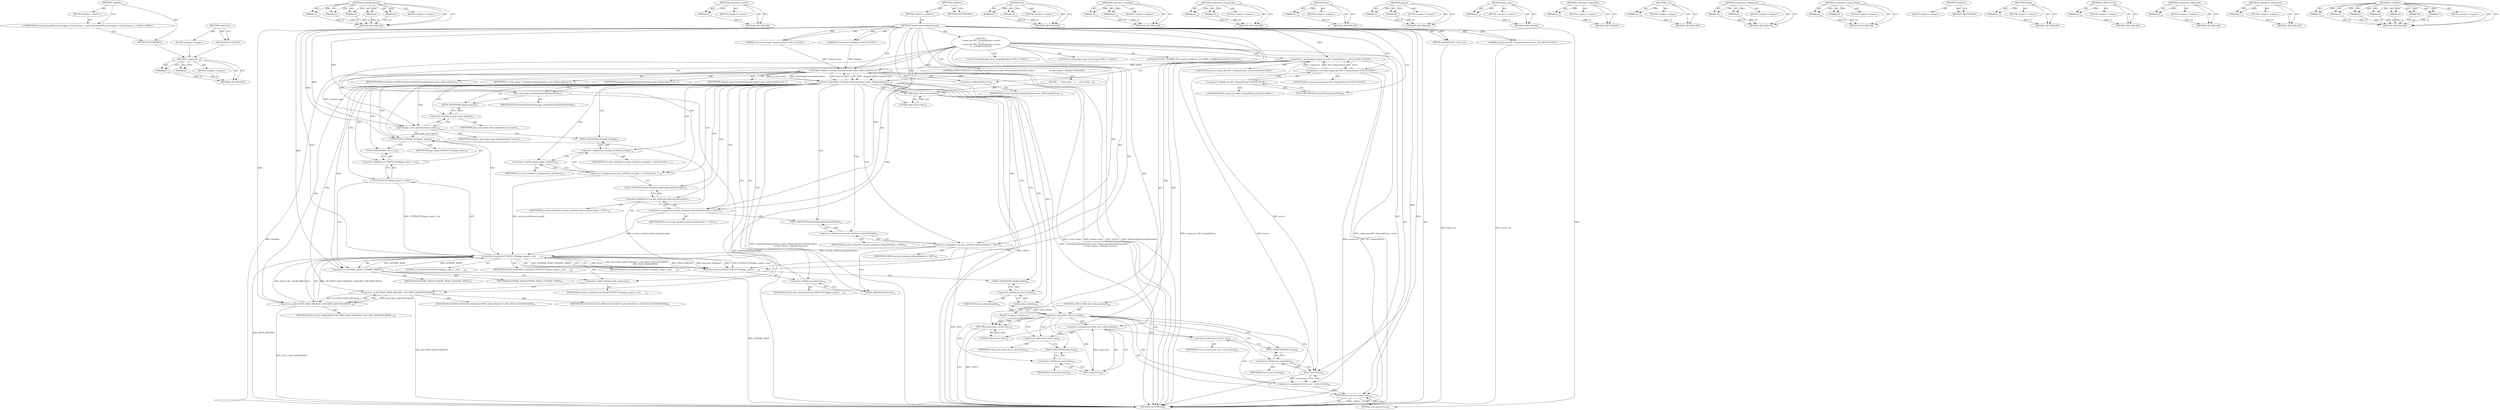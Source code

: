 digraph "&lt;global&gt;" {
vulnerable_210 [label=<(METHOD,&lt;operator&gt;.or)>];
vulnerable_211 [label=<(PARAM,p1)>];
vulnerable_212 [label=<(PARAM,p2)>];
vulnerable_213 [label=<(BLOCK,&lt;empty&gt;,&lt;empty&gt;)>];
vulnerable_214 [label=<(METHOD_RETURN,ANY)>];
vulnerable_157 [label=<(METHOD,CreateIpcChannel)>];
vulnerable_158 [label=<(PARAM,p1)>];
vulnerable_159 [label=<(PARAM,p2)>];
vulnerable_160 [label=<(PARAM,p3)>];
vulnerable_161 [label=<(PARAM,p4)>];
vulnerable_162 [label=<(PARAM,p5)>];
vulnerable_163 [label=<(BLOCK,&lt;empty&gt;,&lt;empty&gt;)>];
vulnerable_164 [label=<(METHOD_RETURN,ANY)>];
vulnerable_183 [label=<(METHOD,&lt;operator&gt;.sizeOf)>];
vulnerable_184 [label=<(PARAM,p1)>];
vulnerable_185 [label=<(BLOCK,&lt;empty&gt;,&lt;empty&gt;)>];
vulnerable_186 [label=<(METHOD_RETURN,ANY)>];
vulnerable_6 [label=<(METHOD,&lt;global&gt;)<SUB>1</SUB>>];
vulnerable_7 [label=<(BLOCK,&lt;empty&gt;,&lt;empty&gt;)<SUB>1</SUB>>];
vulnerable_8 [label=<(METHOD,CreateConnectedIpcChannel)<SUB>1</SUB>>];
vulnerable_9 [label="<(PARAM,const std::string&amp; channel_name)<SUB>2</SUB>>"];
vulnerable_10 [label="<(PARAM,IPC::Listener* delegate)<SUB>3</SUB>>"];
vulnerable_11 [label=<(PARAM,ScopedHandle* client_out)<SUB>4</SUB>>];
vulnerable_12 [label="<(PARAM,scoped_ptr&lt;IPC::ChannelProxy&gt;* server_out)<SUB>5</SUB>>"];
vulnerable_13 [label="<(BLOCK,{
  scoped_ptr&lt;IPC::ChannelProxy&gt; server;
  if ...,{
  scoped_ptr&lt;IPC::ChannelProxy&gt; server;
  if ...)<SUB>5</SUB>>"];
vulnerable_14 [label="<(&lt;operator&gt;.greaterThan,scoped_ptr&lt;IPC::ChannelProxy&gt; server)<SUB>6</SUB>>"];
vulnerable_15 [label="<(&lt;operator&gt;.lessThan,scoped_ptr&lt;IPC::ChannelProxy)<SUB>6</SUB>>"];
vulnerable_16 [label="<(IDENTIFIER,scoped_ptr,scoped_ptr&lt;IPC::ChannelProxy)<SUB>6</SUB>>"];
vulnerable_17 [label="<(&lt;operator&gt;.fieldAccess,IPC::ChannelProxy)<SUB>6</SUB>>"];
vulnerable_18 [label="<(IDENTIFIER,IPC,scoped_ptr&lt;IPC::ChannelProxy)<SUB>6</SUB>>"];
vulnerable_19 [label=<(FIELD_IDENTIFIER,ChannelProxy,ChannelProxy)<SUB>6</SUB>>];
vulnerable_20 [label="<(IDENTIFIER,server,scoped_ptr&lt;IPC::ChannelProxy&gt; server)<SUB>6</SUB>>"];
vulnerable_21 [label=<(CONTROL_STRUCTURE,IF,if (!CreateIpcChannel(channel_name, kDaemonIpcSecurityDescriptor,
                        io_task_runner_, delegate, &amp;server)))<SUB>7</SUB>>];
vulnerable_22 [label=<(&lt;operator&gt;.logicalNot,!CreateIpcChannel(channel_name, kDaemonIpcSecur...)<SUB>7</SUB>>];
vulnerable_23 [label=<(CreateIpcChannel,CreateIpcChannel(channel_name, kDaemonIpcSecuri...)<SUB>7</SUB>>];
vulnerable_24 [label=<(IDENTIFIER,channel_name,CreateIpcChannel(channel_name, kDaemonIpcSecuri...)<SUB>7</SUB>>];
vulnerable_25 [label=<(IDENTIFIER,kDaemonIpcSecurityDescriptor,CreateIpcChannel(channel_name, kDaemonIpcSecuri...)<SUB>7</SUB>>];
vulnerable_26 [label=<(IDENTIFIER,io_task_runner_,CreateIpcChannel(channel_name, kDaemonIpcSecuri...)<SUB>8</SUB>>];
vulnerable_27 [label=<(IDENTIFIER,delegate,CreateIpcChannel(channel_name, kDaemonIpcSecuri...)<SUB>8</SUB>>];
vulnerable_28 [label=<(&lt;operator&gt;.addressOf,&amp;server)<SUB>8</SUB>>];
vulnerable_29 [label=<(IDENTIFIER,server,CreateIpcChannel(channel_name, kDaemonIpcSecuri...)<SUB>8</SUB>>];
vulnerable_30 [label=<(BLOCK,{
    return false;
  },{
    return false;
  })<SUB>8</SUB>>];
vulnerable_31 [label=<(RETURN,return false;,return false;)<SUB>9</SUB>>];
vulnerable_32 [label=<(LITERAL,false,return false;)<SUB>9</SUB>>];
vulnerable_33 [label="<(LOCAL,std.string pipe_name: std.string)<SUB>11</SUB>>"];
vulnerable_34 [label=<(pipe_name,pipe_name(kChromePipeNamePrefix))<SUB>11</SUB>>];
vulnerable_35 [label=<(IDENTIFIER,kChromePipeNamePrefix,pipe_name(kChromePipeNamePrefix))<SUB>11</SUB>>];
vulnerable_36 [label=<(append,pipe_name.append(channel_name))<SUB>12</SUB>>];
vulnerable_37 [label=<(&lt;operator&gt;.fieldAccess,pipe_name.append)<SUB>12</SUB>>];
vulnerable_38 [label=<(IDENTIFIER,pipe_name,pipe_name.append(channel_name))<SUB>12</SUB>>];
vulnerable_39 [label=<(FIELD_IDENTIFIER,append,append)<SUB>12</SUB>>];
vulnerable_40 [label=<(IDENTIFIER,channel_name,pipe_name.append(channel_name))<SUB>12</SUB>>];
vulnerable_41 [label="<(LOCAL,SECURITY_ATTRIBUTES security_attributes: SECURITY_ATTRIBUTES)<SUB>13</SUB>>"];
vulnerable_42 [label=<(&lt;operator&gt;.assignment,security_attributes.nLength = sizeof(security_a...)<SUB>14</SUB>>];
vulnerable_43 [label=<(&lt;operator&gt;.fieldAccess,security_attributes.nLength)<SUB>14</SUB>>];
vulnerable_44 [label=<(IDENTIFIER,security_attributes,security_attributes.nLength = sizeof(security_a...)<SUB>14</SUB>>];
vulnerable_45 [label=<(FIELD_IDENTIFIER,nLength,nLength)<SUB>14</SUB>>];
vulnerable_46 [label=<(&lt;operator&gt;.sizeOf,sizeof(security_attributes))<SUB>14</SUB>>];
vulnerable_47 [label=<(IDENTIFIER,security_attributes,sizeof(security_attributes))<SUB>14</SUB>>];
vulnerable_48 [label=<(&lt;operator&gt;.assignment,security_attributes.lpSecurityDescriptor = NULL)<SUB>15</SUB>>];
vulnerable_49 [label=<(&lt;operator&gt;.fieldAccess,security_attributes.lpSecurityDescriptor)<SUB>15</SUB>>];
vulnerable_50 [label=<(IDENTIFIER,security_attributes,security_attributes.lpSecurityDescriptor = NULL)<SUB>15</SUB>>];
vulnerable_51 [label=<(FIELD_IDENTIFIER,lpSecurityDescriptor,lpSecurityDescriptor)<SUB>15</SUB>>];
vulnerable_52 [label=<(IDENTIFIER,NULL,security_attributes.lpSecurityDescriptor = NULL)<SUB>15</SUB>>];
vulnerable_53 [label=<(&lt;operator&gt;.assignment,security_attributes.bInheritHandle = TRUE)<SUB>16</SUB>>];
vulnerable_54 [label=<(&lt;operator&gt;.fieldAccess,security_attributes.bInheritHandle)<SUB>16</SUB>>];
vulnerable_55 [label=<(IDENTIFIER,security_attributes,security_attributes.bInheritHandle = TRUE)<SUB>16</SUB>>];
vulnerable_56 [label=<(FIELD_IDENTIFIER,bInheritHandle,bInheritHandle)<SUB>16</SUB>>];
vulnerable_57 [label=<(IDENTIFIER,TRUE,security_attributes.bInheritHandle = TRUE)<SUB>16</SUB>>];
vulnerable_58 [label="<(LOCAL,ScopedHandle client: ScopedHandle)<SUB>17</SUB>>"];
vulnerable_59 [label=<(Set,client.Set(CreateFile(UTF8ToUTF16(pipe_name).c_...)<SUB>18</SUB>>];
vulnerable_60 [label=<(&lt;operator&gt;.fieldAccess,client.Set)<SUB>18</SUB>>];
vulnerable_61 [label=<(IDENTIFIER,client,client.Set(CreateFile(UTF8ToUTF16(pipe_name).c_...)<SUB>18</SUB>>];
vulnerable_62 [label=<(FIELD_IDENTIFIER,Set,Set)<SUB>18</SUB>>];
vulnerable_63 [label=<(CreateFile,CreateFile(UTF8ToUTF16(pipe_name).c_str(),
    ...)<SUB>18</SUB>>];
vulnerable_64 [label=<(c_str,UTF8ToUTF16(pipe_name).c_str())<SUB>18</SUB>>];
vulnerable_65 [label=<(&lt;operator&gt;.fieldAccess,UTF8ToUTF16(pipe_name).c_str)<SUB>18</SUB>>];
vulnerable_66 [label=<(UTF8ToUTF16,UTF8ToUTF16(pipe_name))<SUB>18</SUB>>];
vulnerable_67 [label=<(IDENTIFIER,pipe_name,UTF8ToUTF16(pipe_name))<SUB>18</SUB>>];
vulnerable_68 [label=<(FIELD_IDENTIFIER,c_str,c_str)<SUB>18</SUB>>];
vulnerable_69 [label=<(&lt;operator&gt;.or,GENERIC_READ | GENERIC_WRITE)<SUB>19</SUB>>];
vulnerable_70 [label=<(IDENTIFIER,GENERIC_READ,GENERIC_READ | GENERIC_WRITE)<SUB>19</SUB>>];
vulnerable_71 [label=<(IDENTIFIER,GENERIC_WRITE,GENERIC_READ | GENERIC_WRITE)<SUB>19</SUB>>];
vulnerable_72 [label=<(LITERAL,0,CreateFile(UTF8ToUTF16(pipe_name).c_str(),
    ...)<SUB>20</SUB>>];
vulnerable_73 [label=<(&lt;operator&gt;.addressOf,&amp;security_attributes)<SUB>21</SUB>>];
vulnerable_74 [label=<(IDENTIFIER,security_attributes,CreateFile(UTF8ToUTF16(pipe_name).c_str(),
    ...)<SUB>21</SUB>>];
vulnerable_75 [label=<(IDENTIFIER,OPEN_EXISTING,CreateFile(UTF8ToUTF16(pipe_name).c_str(),
    ...)<SUB>22</SUB>>];
vulnerable_76 [label=<(&lt;operator&gt;.or,SECURITY_SQOS_PRESENT | SECURITY_IDENTIFICATION...)<SUB>23</SUB>>];
vulnerable_77 [label=<(&lt;operator&gt;.or,SECURITY_SQOS_PRESENT | SECURITY_IDENTIFICATION)<SUB>23</SUB>>];
vulnerable_78 [label=<(IDENTIFIER,SECURITY_SQOS_PRESENT,SECURITY_SQOS_PRESENT | SECURITY_IDENTIFICATION)<SUB>23</SUB>>];
vulnerable_79 [label=<(IDENTIFIER,SECURITY_IDENTIFICATION,SECURITY_SQOS_PRESENT | SECURITY_IDENTIFICATION)<SUB>23</SUB>>];
vulnerable_80 [label=<(IDENTIFIER,FILE_FLAG_OVERLAPPED,SECURITY_SQOS_PRESENT | SECURITY_IDENTIFICATION...)<SUB>24</SUB>>];
vulnerable_81 [label=<(IDENTIFIER,NULL,CreateFile(UTF8ToUTF16(pipe_name).c_str(),
    ...)<SUB>25</SUB>>];
vulnerable_82 [label=<(CONTROL_STRUCTURE,IF,if (!client.IsValid()))<SUB>26</SUB>>];
vulnerable_83 [label=<(&lt;operator&gt;.logicalNot,!client.IsValid())<SUB>26</SUB>>];
vulnerable_84 [label=<(IsValid,client.IsValid())<SUB>26</SUB>>];
vulnerable_85 [label=<(&lt;operator&gt;.fieldAccess,client.IsValid)<SUB>26</SUB>>];
vulnerable_86 [label=<(IDENTIFIER,client,client.IsValid())<SUB>26</SUB>>];
vulnerable_87 [label=<(FIELD_IDENTIFIER,IsValid,IsValid)<SUB>26</SUB>>];
vulnerable_88 [label=<(BLOCK,&lt;empty&gt;,&lt;empty&gt;)<SUB>27</SUB>>];
vulnerable_89 [label=<(RETURN,return false;,return false;)<SUB>27</SUB>>];
vulnerable_90 [label=<(LITERAL,false,return false;)<SUB>27</SUB>>];
vulnerable_91 [label=<(&lt;operator&gt;.assignment,*client_out = client.Pass())<SUB>28</SUB>>];
vulnerable_92 [label=<(&lt;operator&gt;.indirection,*client_out)<SUB>28</SUB>>];
vulnerable_93 [label=<(IDENTIFIER,client_out,*client_out = client.Pass())<SUB>28</SUB>>];
vulnerable_94 [label=<(Pass,client.Pass())<SUB>28</SUB>>];
vulnerable_95 [label=<(&lt;operator&gt;.fieldAccess,client.Pass)<SUB>28</SUB>>];
vulnerable_96 [label=<(IDENTIFIER,client,client.Pass())<SUB>28</SUB>>];
vulnerable_97 [label=<(FIELD_IDENTIFIER,Pass,Pass)<SUB>28</SUB>>];
vulnerable_98 [label=<(&lt;operator&gt;.assignment,*server_out = server.Pass())<SUB>29</SUB>>];
vulnerable_99 [label=<(&lt;operator&gt;.indirection,*server_out)<SUB>29</SUB>>];
vulnerable_100 [label=<(IDENTIFIER,server_out,*server_out = server.Pass())<SUB>29</SUB>>];
vulnerable_101 [label=<(Pass,server.Pass())<SUB>29</SUB>>];
vulnerable_102 [label=<(&lt;operator&gt;.fieldAccess,server.Pass)<SUB>29</SUB>>];
vulnerable_103 [label=<(IDENTIFIER,server,server.Pass())<SUB>29</SUB>>];
vulnerable_104 [label=<(FIELD_IDENTIFIER,Pass,Pass)<SUB>29</SUB>>];
vulnerable_105 [label=<(RETURN,return true;,return true;)<SUB>30</SUB>>];
vulnerable_106 [label=<(LITERAL,true,return true;)<SUB>30</SUB>>];
vulnerable_107 [label=<(METHOD_RETURN,bool)<SUB>1</SUB>>];
vulnerable_109 [label=<(METHOD_RETURN,ANY)<SUB>1</SUB>>];
vulnerable_187 [label=<(METHOD,Set)>];
vulnerable_188 [label=<(PARAM,p1)>];
vulnerable_189 [label=<(PARAM,p2)>];
vulnerable_190 [label=<(BLOCK,&lt;empty&gt;,&lt;empty&gt;)>];
vulnerable_191 [label=<(METHOD_RETURN,ANY)>];
vulnerable_143 [label=<(METHOD,&lt;operator&gt;.lessThan)>];
vulnerable_144 [label=<(PARAM,p1)>];
vulnerable_145 [label=<(PARAM,p2)>];
vulnerable_146 [label=<(BLOCK,&lt;empty&gt;,&lt;empty&gt;)>];
vulnerable_147 [label=<(METHOD_RETURN,ANY)>];
vulnerable_178 [label=<(METHOD,&lt;operator&gt;.assignment)>];
vulnerable_179 [label=<(PARAM,p1)>];
vulnerable_180 [label=<(PARAM,p2)>];
vulnerable_181 [label=<(BLOCK,&lt;empty&gt;,&lt;empty&gt;)>];
vulnerable_182 [label=<(METHOD_RETURN,ANY)>];
vulnerable_223 [label=<(METHOD,Pass)>];
vulnerable_224 [label=<(PARAM,p1)>];
vulnerable_225 [label=<(BLOCK,&lt;empty&gt;,&lt;empty&gt;)>];
vulnerable_226 [label=<(METHOD_RETURN,ANY)>];
vulnerable_173 [label=<(METHOD,append)>];
vulnerable_174 [label=<(PARAM,p1)>];
vulnerable_175 [label=<(PARAM,p2)>];
vulnerable_176 [label=<(BLOCK,&lt;empty&gt;,&lt;empty&gt;)>];
vulnerable_177 [label=<(METHOD_RETURN,ANY)>];
vulnerable_169 [label=<(METHOD,pipe_name)>];
vulnerable_170 [label=<(PARAM,p1)>];
vulnerable_171 [label=<(BLOCK,&lt;empty&gt;,&lt;empty&gt;)>];
vulnerable_172 [label=<(METHOD_RETURN,ANY)>];
vulnerable_153 [label=<(METHOD,&lt;operator&gt;.logicalNot)>];
vulnerable_154 [label=<(PARAM,p1)>];
vulnerable_155 [label=<(BLOCK,&lt;empty&gt;,&lt;empty&gt;)>];
vulnerable_156 [label=<(METHOD_RETURN,ANY)>];
vulnerable_202 [label=<(METHOD,c_str)>];
vulnerable_203 [label=<(PARAM,p1)>];
vulnerable_204 [label=<(BLOCK,&lt;empty&gt;,&lt;empty&gt;)>];
vulnerable_205 [label=<(METHOD_RETURN,ANY)>];
vulnerable_148 [label=<(METHOD,&lt;operator&gt;.fieldAccess)>];
vulnerable_149 [label=<(PARAM,p1)>];
vulnerable_150 [label=<(PARAM,p2)>];
vulnerable_151 [label=<(BLOCK,&lt;empty&gt;,&lt;empty&gt;)>];
vulnerable_152 [label=<(METHOD_RETURN,ANY)>];
vulnerable_138 [label=<(METHOD,&lt;operator&gt;.greaterThan)>];
vulnerable_139 [label=<(PARAM,p1)>];
vulnerable_140 [label=<(PARAM,p2)>];
vulnerable_141 [label=<(BLOCK,&lt;empty&gt;,&lt;empty&gt;)>];
vulnerable_142 [label=<(METHOD_RETURN,ANY)>];
vulnerable_132 [label=<(METHOD,&lt;global&gt;)<SUB>1</SUB>>];
vulnerable_133 [label=<(BLOCK,&lt;empty&gt;,&lt;empty&gt;)>];
vulnerable_134 [label=<(METHOD_RETURN,ANY)>];
vulnerable_215 [label=<(METHOD,IsValid)>];
vulnerable_216 [label=<(PARAM,p1)>];
vulnerable_217 [label=<(BLOCK,&lt;empty&gt;,&lt;empty&gt;)>];
vulnerable_218 [label=<(METHOD_RETURN,ANY)>];
vulnerable_206 [label=<(METHOD,UTF8ToUTF16)>];
vulnerable_207 [label=<(PARAM,p1)>];
vulnerable_208 [label=<(BLOCK,&lt;empty&gt;,&lt;empty&gt;)>];
vulnerable_209 [label=<(METHOD_RETURN,ANY)>];
vulnerable_165 [label=<(METHOD,&lt;operator&gt;.addressOf)>];
vulnerable_166 [label=<(PARAM,p1)>];
vulnerable_167 [label=<(BLOCK,&lt;empty&gt;,&lt;empty&gt;)>];
vulnerable_168 [label=<(METHOD_RETURN,ANY)>];
vulnerable_219 [label=<(METHOD,&lt;operator&gt;.indirection)>];
vulnerable_220 [label=<(PARAM,p1)>];
vulnerable_221 [label=<(BLOCK,&lt;empty&gt;,&lt;empty&gt;)>];
vulnerable_222 [label=<(METHOD_RETURN,ANY)>];
vulnerable_192 [label=<(METHOD,CreateFile)>];
vulnerable_193 [label=<(PARAM,p1)>];
vulnerable_194 [label=<(PARAM,p2)>];
vulnerable_195 [label=<(PARAM,p3)>];
vulnerable_196 [label=<(PARAM,p4)>];
vulnerable_197 [label=<(PARAM,p5)>];
vulnerable_198 [label=<(PARAM,p6)>];
vulnerable_199 [label=<(PARAM,p7)>];
vulnerable_200 [label=<(BLOCK,&lt;empty&gt;,&lt;empty&gt;)>];
vulnerable_201 [label=<(METHOD_RETURN,ANY)>];
fixed_6 [label=<(METHOD,&lt;global&gt;)<SUB>1</SUB>>];
fixed_7 [label=<(BLOCK,&lt;empty&gt;,&lt;empty&gt;)<SUB>1</SUB>>];
fixed_8 [label="<(UNKNOWN,bool UnprivilegedProcessDelegate::CreateConnect...,bool UnprivilegedProcessDelegate::CreateConnect...)<SUB>1</SUB>>"];
fixed_9 [label=<(METHOD_RETURN,ANY)<SUB>1</SUB>>];
fixed_14 [label=<(METHOD,&lt;global&gt;)<SUB>1</SUB>>];
fixed_15 [label=<(BLOCK,&lt;empty&gt;,&lt;empty&gt;)>];
fixed_16 [label=<(METHOD_RETURN,ANY)>];
vulnerable_210 -> vulnerable_211  [key=0, label="AST: "];
vulnerable_210 -> vulnerable_211  [key=1, label="DDG: "];
vulnerable_210 -> vulnerable_213  [key=0, label="AST: "];
vulnerable_210 -> vulnerable_212  [key=0, label="AST: "];
vulnerable_210 -> vulnerable_212  [key=1, label="DDG: "];
vulnerable_210 -> vulnerable_214  [key=0, label="AST: "];
vulnerable_210 -> vulnerable_214  [key=1, label="CFG: "];
vulnerable_211 -> vulnerable_214  [key=0, label="DDG: p1"];
vulnerable_212 -> vulnerable_214  [key=0, label="DDG: p2"];
vulnerable_157 -> vulnerable_158  [key=0, label="AST: "];
vulnerable_157 -> vulnerable_158  [key=1, label="DDG: "];
vulnerable_157 -> vulnerable_163  [key=0, label="AST: "];
vulnerable_157 -> vulnerable_159  [key=0, label="AST: "];
vulnerable_157 -> vulnerable_159  [key=1, label="DDG: "];
vulnerable_157 -> vulnerable_164  [key=0, label="AST: "];
vulnerable_157 -> vulnerable_164  [key=1, label="CFG: "];
vulnerable_157 -> vulnerable_160  [key=0, label="AST: "];
vulnerable_157 -> vulnerable_160  [key=1, label="DDG: "];
vulnerable_157 -> vulnerable_161  [key=0, label="AST: "];
vulnerable_157 -> vulnerable_161  [key=1, label="DDG: "];
vulnerable_157 -> vulnerable_162  [key=0, label="AST: "];
vulnerable_157 -> vulnerable_162  [key=1, label="DDG: "];
vulnerable_158 -> vulnerable_164  [key=0, label="DDG: p1"];
vulnerable_159 -> vulnerable_164  [key=0, label="DDG: p2"];
vulnerable_160 -> vulnerable_164  [key=0, label="DDG: p3"];
vulnerable_161 -> vulnerable_164  [key=0, label="DDG: p4"];
vulnerable_162 -> vulnerable_164  [key=0, label="DDG: p5"];
vulnerable_183 -> vulnerable_184  [key=0, label="AST: "];
vulnerable_183 -> vulnerable_184  [key=1, label="DDG: "];
vulnerable_183 -> vulnerable_185  [key=0, label="AST: "];
vulnerable_183 -> vulnerable_186  [key=0, label="AST: "];
vulnerable_183 -> vulnerable_186  [key=1, label="CFG: "];
vulnerable_184 -> vulnerable_186  [key=0, label="DDG: p1"];
vulnerable_6 -> vulnerable_7  [key=0, label="AST: "];
vulnerable_6 -> vulnerable_109  [key=0, label="AST: "];
vulnerable_6 -> vulnerable_109  [key=1, label="CFG: "];
vulnerable_7 -> vulnerable_8  [key=0, label="AST: "];
vulnerable_8 -> vulnerable_9  [key=0, label="AST: "];
vulnerable_8 -> vulnerable_9  [key=1, label="DDG: "];
vulnerable_8 -> vulnerable_10  [key=0, label="AST: "];
vulnerable_8 -> vulnerable_10  [key=1, label="DDG: "];
vulnerable_8 -> vulnerable_11  [key=0, label="AST: "];
vulnerable_8 -> vulnerable_11  [key=1, label="DDG: "];
vulnerable_8 -> vulnerable_12  [key=0, label="AST: "];
vulnerable_8 -> vulnerable_12  [key=1, label="DDG: "];
vulnerable_8 -> vulnerable_13  [key=0, label="AST: "];
vulnerable_8 -> vulnerable_107  [key=0, label="AST: "];
vulnerable_8 -> vulnerable_19  [key=0, label="CFG: "];
vulnerable_8 -> vulnerable_48  [key=0, label="DDG: "];
vulnerable_8 -> vulnerable_53  [key=0, label="DDG: "];
vulnerable_8 -> vulnerable_105  [key=0, label="DDG: "];
vulnerable_8 -> vulnerable_14  [key=0, label="DDG: "];
vulnerable_8 -> vulnerable_34  [key=0, label="DDG: "];
vulnerable_8 -> vulnerable_36  [key=0, label="DDG: "];
vulnerable_8 -> vulnerable_106  [key=0, label="DDG: "];
vulnerable_8 -> vulnerable_15  [key=0, label="DDG: "];
vulnerable_8 -> vulnerable_31  [key=0, label="DDG: "];
vulnerable_8 -> vulnerable_63  [key=0, label="DDG: "];
vulnerable_8 -> vulnerable_89  [key=0, label="DDG: "];
vulnerable_8 -> vulnerable_101  [key=0, label="DDG: "];
vulnerable_8 -> vulnerable_23  [key=0, label="DDG: "];
vulnerable_8 -> vulnerable_32  [key=0, label="DDG: "];
vulnerable_8 -> vulnerable_69  [key=0, label="DDG: "];
vulnerable_8 -> vulnerable_76  [key=0, label="DDG: "];
vulnerable_8 -> vulnerable_90  [key=0, label="DDG: "];
vulnerable_8 -> vulnerable_77  [key=0, label="DDG: "];
vulnerable_8 -> vulnerable_66  [key=0, label="DDG: "];
vulnerable_9 -> vulnerable_23  [key=0, label="DDG: channel_name"];
vulnerable_10 -> vulnerable_23  [key=0, label="DDG: delegate"];
vulnerable_11 -> vulnerable_107  [key=0, label="DDG: client_out"];
vulnerable_12 -> vulnerable_107  [key=0, label="DDG: server_out"];
vulnerable_13 -> vulnerable_14  [key=0, label="AST: "];
vulnerable_13 -> vulnerable_21  [key=0, label="AST: "];
vulnerable_13 -> vulnerable_33  [key=0, label="AST: "];
vulnerable_13 -> vulnerable_34  [key=0, label="AST: "];
vulnerable_13 -> vulnerable_36  [key=0, label="AST: "];
vulnerable_13 -> vulnerable_41  [key=0, label="AST: "];
vulnerable_13 -> vulnerable_42  [key=0, label="AST: "];
vulnerable_13 -> vulnerable_48  [key=0, label="AST: "];
vulnerable_13 -> vulnerable_53  [key=0, label="AST: "];
vulnerable_13 -> vulnerable_58  [key=0, label="AST: "];
vulnerable_13 -> vulnerable_59  [key=0, label="AST: "];
vulnerable_13 -> vulnerable_82  [key=0, label="AST: "];
vulnerable_13 -> vulnerable_91  [key=0, label="AST: "];
vulnerable_13 -> vulnerable_98  [key=0, label="AST: "];
vulnerable_13 -> vulnerable_105  [key=0, label="AST: "];
vulnerable_14 -> vulnerable_15  [key=0, label="AST: "];
vulnerable_14 -> vulnerable_20  [key=0, label="AST: "];
vulnerable_14 -> vulnerable_28  [key=0, label="CFG: "];
vulnerable_14 -> vulnerable_107  [key=0, label="DDG: scoped_ptr&lt;IPC::ChannelProxy"];
vulnerable_14 -> vulnerable_107  [key=1, label="DDG: server"];
vulnerable_14 -> vulnerable_107  [key=2, label="DDG: scoped_ptr&lt;IPC::ChannelProxy&gt; server"];
vulnerable_14 -> vulnerable_101  [key=0, label="DDG: server"];
vulnerable_14 -> vulnerable_23  [key=0, label="DDG: server"];
vulnerable_15 -> vulnerable_16  [key=0, label="AST: "];
vulnerable_15 -> vulnerable_17  [key=0, label="AST: "];
vulnerable_15 -> vulnerable_14  [key=0, label="CFG: "];
vulnerable_15 -> vulnerable_14  [key=1, label="DDG: scoped_ptr"];
vulnerable_15 -> vulnerable_14  [key=2, label="DDG: IPC::ChannelProxy"];
vulnerable_15 -> vulnerable_107  [key=0, label="DDG: IPC::ChannelProxy"];
vulnerable_15 -> vulnerable_107  [key=1, label="DDG: scoped_ptr"];
vulnerable_17 -> vulnerable_18  [key=0, label="AST: "];
vulnerable_17 -> vulnerable_19  [key=0, label="AST: "];
vulnerable_17 -> vulnerable_15  [key=0, label="CFG: "];
vulnerable_19 -> vulnerable_17  [key=0, label="CFG: "];
vulnerable_21 -> vulnerable_22  [key=0, label="AST: "];
vulnerable_21 -> vulnerable_30  [key=0, label="AST: "];
vulnerable_22 -> vulnerable_23  [key=0, label="AST: "];
vulnerable_22 -> vulnerable_31  [key=0, label="CFG: "];
vulnerable_22 -> vulnerable_31  [key=1, label="CDG: "];
vulnerable_22 -> vulnerable_34  [key=0, label="CFG: "];
vulnerable_22 -> vulnerable_34  [key=1, label="CDG: "];
vulnerable_22 -> vulnerable_107  [key=0, label="DDG: CreateIpcChannel(channel_name, kDaemonIpcSecurityDescriptor,
                        io_task_runner_, delegate, &amp;server)"];
vulnerable_22 -> vulnerable_107  [key=1, label="DDG: !CreateIpcChannel(channel_name, kDaemonIpcSecurityDescriptor,
                        io_task_runner_, delegate, &amp;server)"];
vulnerable_22 -> vulnerable_48  [key=0, label="CDG: "];
vulnerable_22 -> vulnerable_68  [key=0, label="CDG: "];
vulnerable_22 -> vulnerable_49  [key=0, label="CDG: "];
vulnerable_22 -> vulnerable_60  [key=0, label="CDG: "];
vulnerable_22 -> vulnerable_73  [key=0, label="CDG: "];
vulnerable_22 -> vulnerable_77  [key=0, label="CDG: "];
vulnerable_22 -> vulnerable_64  [key=0, label="CDG: "];
vulnerable_22 -> vulnerable_42  [key=0, label="CDG: "];
vulnerable_22 -> vulnerable_51  [key=0, label="CDG: "];
vulnerable_22 -> vulnerable_66  [key=0, label="CDG: "];
vulnerable_22 -> vulnerable_37  [key=0, label="CDG: "];
vulnerable_22 -> vulnerable_46  [key=0, label="CDG: "];
vulnerable_22 -> vulnerable_84  [key=0, label="CDG: "];
vulnerable_22 -> vulnerable_85  [key=0, label="CDG: "];
vulnerable_22 -> vulnerable_56  [key=0, label="CDG: "];
vulnerable_22 -> vulnerable_69  [key=0, label="CDG: "];
vulnerable_22 -> vulnerable_45  [key=0, label="CDG: "];
vulnerable_22 -> vulnerable_76  [key=0, label="CDG: "];
vulnerable_22 -> vulnerable_65  [key=0, label="CDG: "];
vulnerable_22 -> vulnerable_59  [key=0, label="CDG: "];
vulnerable_22 -> vulnerable_87  [key=0, label="CDG: "];
vulnerable_22 -> vulnerable_54  [key=0, label="CDG: "];
vulnerable_22 -> vulnerable_43  [key=0, label="CDG: "];
vulnerable_22 -> vulnerable_83  [key=0, label="CDG: "];
vulnerable_22 -> vulnerable_36  [key=0, label="CDG: "];
vulnerable_22 -> vulnerable_53  [key=0, label="CDG: "];
vulnerable_22 -> vulnerable_63  [key=0, label="CDG: "];
vulnerable_22 -> vulnerable_62  [key=0, label="CDG: "];
vulnerable_22 -> vulnerable_39  [key=0, label="CDG: "];
vulnerable_23 -> vulnerable_24  [key=0, label="AST: "];
vulnerable_23 -> vulnerable_25  [key=0, label="AST: "];
vulnerable_23 -> vulnerable_26  [key=0, label="AST: "];
vulnerable_23 -> vulnerable_27  [key=0, label="AST: "];
vulnerable_23 -> vulnerable_28  [key=0, label="AST: "];
vulnerable_23 -> vulnerable_22  [key=0, label="CFG: "];
vulnerable_23 -> vulnerable_22  [key=1, label="DDG: delegate"];
vulnerable_23 -> vulnerable_22  [key=2, label="DDG: channel_name"];
vulnerable_23 -> vulnerable_22  [key=3, label="DDG: io_task_runner_"];
vulnerable_23 -> vulnerable_22  [key=4, label="DDG: kDaemonIpcSecurityDescriptor"];
vulnerable_23 -> vulnerable_22  [key=5, label="DDG: &amp;server"];
vulnerable_23 -> vulnerable_107  [key=0, label="DDG: channel_name"];
vulnerable_23 -> vulnerable_107  [key=1, label="DDG: kDaemonIpcSecurityDescriptor"];
vulnerable_23 -> vulnerable_107  [key=2, label="DDG: delegate"];
vulnerable_23 -> vulnerable_107  [key=3, label="DDG: &amp;server"];
vulnerable_23 -> vulnerable_107  [key=4, label="DDG: io_task_runner_"];
vulnerable_23 -> vulnerable_36  [key=0, label="DDG: channel_name"];
vulnerable_28 -> vulnerable_29  [key=0, label="AST: "];
vulnerable_28 -> vulnerable_23  [key=0, label="CFG: "];
vulnerable_30 -> vulnerable_31  [key=0, label="AST: "];
vulnerable_31 -> vulnerable_32  [key=0, label="AST: "];
vulnerable_31 -> vulnerable_107  [key=0, label="CFG: "];
vulnerable_31 -> vulnerable_107  [key=1, label="DDG: &lt;RET&gt;"];
vulnerable_32 -> vulnerable_31  [key=0, label="DDG: false"];
vulnerable_34 -> vulnerable_35  [key=0, label="AST: "];
vulnerable_34 -> vulnerable_39  [key=0, label="CFG: "];
vulnerable_34 -> vulnerable_107  [key=0, label="DDG: kChromePipeNamePrefix"];
vulnerable_36 -> vulnerable_37  [key=0, label="AST: "];
vulnerable_36 -> vulnerable_40  [key=0, label="AST: "];
vulnerable_36 -> vulnerable_45  [key=0, label="CFG: "];
vulnerable_36 -> vulnerable_66  [key=0, label="DDG: pipe_name.append"];
vulnerable_37 -> vulnerable_38  [key=0, label="AST: "];
vulnerable_37 -> vulnerable_39  [key=0, label="AST: "];
vulnerable_37 -> vulnerable_36  [key=0, label="CFG: "];
vulnerable_39 -> vulnerable_37  [key=0, label="CFG: "];
vulnerable_42 -> vulnerable_43  [key=0, label="AST: "];
vulnerable_42 -> vulnerable_46  [key=0, label="AST: "];
vulnerable_42 -> vulnerable_51  [key=0, label="CFG: "];
vulnerable_42 -> vulnerable_63  [key=0, label="DDG: security_attributes.nLength"];
vulnerable_43 -> vulnerable_44  [key=0, label="AST: "];
vulnerable_43 -> vulnerable_45  [key=0, label="AST: "];
vulnerable_43 -> vulnerable_46  [key=0, label="CFG: "];
vulnerable_45 -> vulnerable_43  [key=0, label="CFG: "];
vulnerable_46 -> vulnerable_47  [key=0, label="AST: "];
vulnerable_46 -> vulnerable_42  [key=0, label="CFG: "];
vulnerable_48 -> vulnerable_49  [key=0, label="AST: "];
vulnerable_48 -> vulnerable_52  [key=0, label="AST: "];
vulnerable_48 -> vulnerable_56  [key=0, label="CFG: "];
vulnerable_48 -> vulnerable_63  [key=0, label="DDG: security_attributes.lpSecurityDescriptor"];
vulnerable_49 -> vulnerable_50  [key=0, label="AST: "];
vulnerable_49 -> vulnerable_51  [key=0, label="AST: "];
vulnerable_49 -> vulnerable_48  [key=0, label="CFG: "];
vulnerable_51 -> vulnerable_49  [key=0, label="CFG: "];
vulnerable_53 -> vulnerable_54  [key=0, label="AST: "];
vulnerable_53 -> vulnerable_57  [key=0, label="AST: "];
vulnerable_53 -> vulnerable_62  [key=0, label="CFG: "];
vulnerable_53 -> vulnerable_107  [key=0, label="DDG: TRUE"];
vulnerable_53 -> vulnerable_63  [key=0, label="DDG: security_attributes.bInheritHandle"];
vulnerable_54 -> vulnerable_55  [key=0, label="AST: "];
vulnerable_54 -> vulnerable_56  [key=0, label="AST: "];
vulnerable_54 -> vulnerable_53  [key=0, label="CFG: "];
vulnerable_56 -> vulnerable_54  [key=0, label="CFG: "];
vulnerable_59 -> vulnerable_60  [key=0, label="AST: "];
vulnerable_59 -> vulnerable_63  [key=0, label="AST: "];
vulnerable_59 -> vulnerable_87  [key=0, label="CFG: "];
vulnerable_60 -> vulnerable_61  [key=0, label="AST: "];
vulnerable_60 -> vulnerable_62  [key=0, label="AST: "];
vulnerable_60 -> vulnerable_66  [key=0, label="CFG: "];
vulnerable_62 -> vulnerable_60  [key=0, label="CFG: "];
vulnerable_63 -> vulnerable_64  [key=0, label="AST: "];
vulnerable_63 -> vulnerable_69  [key=0, label="AST: "];
vulnerable_63 -> vulnerable_72  [key=0, label="AST: "];
vulnerable_63 -> vulnerable_73  [key=0, label="AST: "];
vulnerable_63 -> vulnerable_75  [key=0, label="AST: "];
vulnerable_63 -> vulnerable_76  [key=0, label="AST: "];
vulnerable_63 -> vulnerable_81  [key=0, label="AST: "];
vulnerable_63 -> vulnerable_59  [key=0, label="CFG: "];
vulnerable_63 -> vulnerable_59  [key=1, label="DDG: NULL"];
vulnerable_63 -> vulnerable_59  [key=2, label="DDG: SECURITY_SQOS_PRESENT | SECURITY_IDENTIFICATION |
                            FILE_FLAG_OVERLAPPED"];
vulnerable_63 -> vulnerable_59  [key=3, label="DDG: OPEN_EXISTING"];
vulnerable_63 -> vulnerable_59  [key=4, label="DDG: &amp;security_attributes"];
vulnerable_63 -> vulnerable_59  [key=5, label="DDG: 0"];
vulnerable_63 -> vulnerable_59  [key=6, label="DDG: UTF8ToUTF16(pipe_name).c_str()"];
vulnerable_63 -> vulnerable_59  [key=7, label="DDG: GENERIC_READ | GENERIC_WRITE"];
vulnerable_63 -> vulnerable_107  [key=0, label="DDG: OPEN_EXISTING"];
vulnerable_64 -> vulnerable_65  [key=0, label="AST: "];
vulnerable_64 -> vulnerable_69  [key=0, label="CFG: "];
vulnerable_64 -> vulnerable_63  [key=0, label="DDG: UTF8ToUTF16(pipe_name).c_str"];
vulnerable_65 -> vulnerable_66  [key=0, label="AST: "];
vulnerable_65 -> vulnerable_68  [key=0, label="AST: "];
vulnerable_65 -> vulnerable_64  [key=0, label="CFG: "];
vulnerable_66 -> vulnerable_67  [key=0, label="AST: "];
vulnerable_66 -> vulnerable_68  [key=0, label="CFG: "];
vulnerable_68 -> vulnerable_65  [key=0, label="CFG: "];
vulnerable_69 -> vulnerable_70  [key=0, label="AST: "];
vulnerable_69 -> vulnerable_71  [key=0, label="AST: "];
vulnerable_69 -> vulnerable_73  [key=0, label="CFG: "];
vulnerable_69 -> vulnerable_107  [key=0, label="DDG: GENERIC_READ"];
vulnerable_69 -> vulnerable_63  [key=0, label="DDG: GENERIC_READ"];
vulnerable_69 -> vulnerable_63  [key=1, label="DDG: GENERIC_WRITE"];
vulnerable_73 -> vulnerable_74  [key=0, label="AST: "];
vulnerable_73 -> vulnerable_77  [key=0, label="CFG: "];
vulnerable_76 -> vulnerable_77  [key=0, label="AST: "];
vulnerable_76 -> vulnerable_80  [key=0, label="AST: "];
vulnerable_76 -> vulnerable_63  [key=0, label="CFG: "];
vulnerable_76 -> vulnerable_63  [key=1, label="DDG: SECURITY_SQOS_PRESENT | SECURITY_IDENTIFICATION"];
vulnerable_76 -> vulnerable_63  [key=2, label="DDG: FILE_FLAG_OVERLAPPED"];
vulnerable_76 -> vulnerable_107  [key=0, label="DDG: FILE_FLAG_OVERLAPPED"];
vulnerable_77 -> vulnerable_78  [key=0, label="AST: "];
vulnerable_77 -> vulnerable_79  [key=0, label="AST: "];
vulnerable_77 -> vulnerable_76  [key=0, label="CFG: "];
vulnerable_77 -> vulnerable_76  [key=1, label="DDG: SECURITY_SQOS_PRESENT"];
vulnerable_77 -> vulnerable_76  [key=2, label="DDG: SECURITY_IDENTIFICATION"];
vulnerable_77 -> vulnerable_107  [key=0, label="DDG: SECURITY_SQOS_PRESENT"];
vulnerable_82 -> vulnerable_83  [key=0, label="AST: "];
vulnerable_82 -> vulnerable_88  [key=0, label="AST: "];
vulnerable_83 -> vulnerable_84  [key=0, label="AST: "];
vulnerable_83 -> vulnerable_89  [key=0, label="CFG: "];
vulnerable_83 -> vulnerable_89  [key=1, label="CDG: "];
vulnerable_83 -> vulnerable_92  [key=0, label="CFG: "];
vulnerable_83 -> vulnerable_92  [key=1, label="CDG: "];
vulnerable_83 -> vulnerable_94  [key=0, label="CDG: "];
vulnerable_83 -> vulnerable_98  [key=0, label="CDG: "];
vulnerable_83 -> vulnerable_99  [key=0, label="CDG: "];
vulnerable_83 -> vulnerable_102  [key=0, label="CDG: "];
vulnerable_83 -> vulnerable_104  [key=0, label="CDG: "];
vulnerable_83 -> vulnerable_95  [key=0, label="CDG: "];
vulnerable_83 -> vulnerable_97  [key=0, label="CDG: "];
vulnerable_83 -> vulnerable_91  [key=0, label="CDG: "];
vulnerable_83 -> vulnerable_101  [key=0, label="CDG: "];
vulnerable_83 -> vulnerable_105  [key=0, label="CDG: "];
vulnerable_84 -> vulnerable_85  [key=0, label="AST: "];
vulnerable_84 -> vulnerable_83  [key=0, label="CFG: "];
vulnerable_84 -> vulnerable_83  [key=1, label="DDG: client.IsValid"];
vulnerable_85 -> vulnerable_86  [key=0, label="AST: "];
vulnerable_85 -> vulnerable_87  [key=0, label="AST: "];
vulnerable_85 -> vulnerable_84  [key=0, label="CFG: "];
vulnerable_87 -> vulnerable_85  [key=0, label="CFG: "];
vulnerable_88 -> vulnerable_89  [key=0, label="AST: "];
vulnerable_89 -> vulnerable_90  [key=0, label="AST: "];
vulnerable_89 -> vulnerable_107  [key=0, label="CFG: "];
vulnerable_89 -> vulnerable_107  [key=1, label="DDG: &lt;RET&gt;"];
vulnerable_90 -> vulnerable_89  [key=0, label="DDG: false"];
vulnerable_91 -> vulnerable_92  [key=0, label="AST: "];
vulnerable_91 -> vulnerable_94  [key=0, label="AST: "];
vulnerable_91 -> vulnerable_99  [key=0, label="CFG: "];
vulnerable_92 -> vulnerable_93  [key=0, label="AST: "];
vulnerable_92 -> vulnerable_97  [key=0, label="CFG: "];
vulnerable_94 -> vulnerable_95  [key=0, label="AST: "];
vulnerable_94 -> vulnerable_91  [key=0, label="CFG: "];
vulnerable_94 -> vulnerable_91  [key=1, label="DDG: client.Pass"];
vulnerable_95 -> vulnerable_96  [key=0, label="AST: "];
vulnerable_95 -> vulnerable_97  [key=0, label="AST: "];
vulnerable_95 -> vulnerable_94  [key=0, label="CFG: "];
vulnerable_97 -> vulnerable_95  [key=0, label="CFG: "];
vulnerable_98 -> vulnerable_99  [key=0, label="AST: "];
vulnerable_98 -> vulnerable_101  [key=0, label="AST: "];
vulnerable_98 -> vulnerable_105  [key=0, label="CFG: "];
vulnerable_99 -> vulnerable_100  [key=0, label="AST: "];
vulnerable_99 -> vulnerable_104  [key=0, label="CFG: "];
vulnerable_101 -> vulnerable_102  [key=0, label="AST: "];
vulnerable_101 -> vulnerable_98  [key=0, label="CFG: "];
vulnerable_101 -> vulnerable_98  [key=1, label="DDG: server.Pass"];
vulnerable_102 -> vulnerable_103  [key=0, label="AST: "];
vulnerable_102 -> vulnerable_104  [key=0, label="AST: "];
vulnerable_102 -> vulnerable_101  [key=0, label="CFG: "];
vulnerable_104 -> vulnerable_102  [key=0, label="CFG: "];
vulnerable_105 -> vulnerable_106  [key=0, label="AST: "];
vulnerable_105 -> vulnerable_107  [key=0, label="CFG: "];
vulnerable_105 -> vulnerable_107  [key=1, label="DDG: &lt;RET&gt;"];
vulnerable_106 -> vulnerable_105  [key=0, label="DDG: true"];
vulnerable_187 -> vulnerable_188  [key=0, label="AST: "];
vulnerable_187 -> vulnerable_188  [key=1, label="DDG: "];
vulnerable_187 -> vulnerable_190  [key=0, label="AST: "];
vulnerable_187 -> vulnerable_189  [key=0, label="AST: "];
vulnerable_187 -> vulnerable_189  [key=1, label="DDG: "];
vulnerable_187 -> vulnerable_191  [key=0, label="AST: "];
vulnerable_187 -> vulnerable_191  [key=1, label="CFG: "];
vulnerable_188 -> vulnerable_191  [key=0, label="DDG: p1"];
vulnerable_189 -> vulnerable_191  [key=0, label="DDG: p2"];
vulnerable_143 -> vulnerable_144  [key=0, label="AST: "];
vulnerable_143 -> vulnerable_144  [key=1, label="DDG: "];
vulnerable_143 -> vulnerable_146  [key=0, label="AST: "];
vulnerable_143 -> vulnerable_145  [key=0, label="AST: "];
vulnerable_143 -> vulnerable_145  [key=1, label="DDG: "];
vulnerable_143 -> vulnerable_147  [key=0, label="AST: "];
vulnerable_143 -> vulnerable_147  [key=1, label="CFG: "];
vulnerable_144 -> vulnerable_147  [key=0, label="DDG: p1"];
vulnerable_145 -> vulnerable_147  [key=0, label="DDG: p2"];
vulnerable_178 -> vulnerable_179  [key=0, label="AST: "];
vulnerable_178 -> vulnerable_179  [key=1, label="DDG: "];
vulnerable_178 -> vulnerable_181  [key=0, label="AST: "];
vulnerable_178 -> vulnerable_180  [key=0, label="AST: "];
vulnerable_178 -> vulnerable_180  [key=1, label="DDG: "];
vulnerable_178 -> vulnerable_182  [key=0, label="AST: "];
vulnerable_178 -> vulnerable_182  [key=1, label="CFG: "];
vulnerable_179 -> vulnerable_182  [key=0, label="DDG: p1"];
vulnerable_180 -> vulnerable_182  [key=0, label="DDG: p2"];
vulnerable_223 -> vulnerable_224  [key=0, label="AST: "];
vulnerable_223 -> vulnerable_224  [key=1, label="DDG: "];
vulnerable_223 -> vulnerable_225  [key=0, label="AST: "];
vulnerable_223 -> vulnerable_226  [key=0, label="AST: "];
vulnerable_223 -> vulnerable_226  [key=1, label="CFG: "];
vulnerable_224 -> vulnerable_226  [key=0, label="DDG: p1"];
vulnerable_173 -> vulnerable_174  [key=0, label="AST: "];
vulnerable_173 -> vulnerable_174  [key=1, label="DDG: "];
vulnerable_173 -> vulnerable_176  [key=0, label="AST: "];
vulnerable_173 -> vulnerable_175  [key=0, label="AST: "];
vulnerable_173 -> vulnerable_175  [key=1, label="DDG: "];
vulnerable_173 -> vulnerable_177  [key=0, label="AST: "];
vulnerable_173 -> vulnerable_177  [key=1, label="CFG: "];
vulnerable_174 -> vulnerable_177  [key=0, label="DDG: p1"];
vulnerable_175 -> vulnerable_177  [key=0, label="DDG: p2"];
vulnerable_169 -> vulnerable_170  [key=0, label="AST: "];
vulnerable_169 -> vulnerable_170  [key=1, label="DDG: "];
vulnerable_169 -> vulnerable_171  [key=0, label="AST: "];
vulnerable_169 -> vulnerable_172  [key=0, label="AST: "];
vulnerable_169 -> vulnerable_172  [key=1, label="CFG: "];
vulnerable_170 -> vulnerable_172  [key=0, label="DDG: p1"];
vulnerable_153 -> vulnerable_154  [key=0, label="AST: "];
vulnerable_153 -> vulnerable_154  [key=1, label="DDG: "];
vulnerable_153 -> vulnerable_155  [key=0, label="AST: "];
vulnerable_153 -> vulnerable_156  [key=0, label="AST: "];
vulnerable_153 -> vulnerable_156  [key=1, label="CFG: "];
vulnerable_154 -> vulnerable_156  [key=0, label="DDG: p1"];
vulnerable_202 -> vulnerable_203  [key=0, label="AST: "];
vulnerable_202 -> vulnerable_203  [key=1, label="DDG: "];
vulnerable_202 -> vulnerable_204  [key=0, label="AST: "];
vulnerable_202 -> vulnerable_205  [key=0, label="AST: "];
vulnerable_202 -> vulnerable_205  [key=1, label="CFG: "];
vulnerable_203 -> vulnerable_205  [key=0, label="DDG: p1"];
vulnerable_148 -> vulnerable_149  [key=0, label="AST: "];
vulnerable_148 -> vulnerable_149  [key=1, label="DDG: "];
vulnerable_148 -> vulnerable_151  [key=0, label="AST: "];
vulnerable_148 -> vulnerable_150  [key=0, label="AST: "];
vulnerable_148 -> vulnerable_150  [key=1, label="DDG: "];
vulnerable_148 -> vulnerable_152  [key=0, label="AST: "];
vulnerable_148 -> vulnerable_152  [key=1, label="CFG: "];
vulnerable_149 -> vulnerable_152  [key=0, label="DDG: p1"];
vulnerable_150 -> vulnerable_152  [key=0, label="DDG: p2"];
vulnerable_138 -> vulnerable_139  [key=0, label="AST: "];
vulnerable_138 -> vulnerable_139  [key=1, label="DDG: "];
vulnerable_138 -> vulnerable_141  [key=0, label="AST: "];
vulnerable_138 -> vulnerable_140  [key=0, label="AST: "];
vulnerable_138 -> vulnerable_140  [key=1, label="DDG: "];
vulnerable_138 -> vulnerable_142  [key=0, label="AST: "];
vulnerable_138 -> vulnerable_142  [key=1, label="CFG: "];
vulnerable_139 -> vulnerable_142  [key=0, label="DDG: p1"];
vulnerable_140 -> vulnerable_142  [key=0, label="DDG: p2"];
vulnerable_132 -> vulnerable_133  [key=0, label="AST: "];
vulnerable_132 -> vulnerable_134  [key=0, label="AST: "];
vulnerable_132 -> vulnerable_134  [key=1, label="CFG: "];
vulnerable_215 -> vulnerable_216  [key=0, label="AST: "];
vulnerable_215 -> vulnerable_216  [key=1, label="DDG: "];
vulnerable_215 -> vulnerable_217  [key=0, label="AST: "];
vulnerable_215 -> vulnerable_218  [key=0, label="AST: "];
vulnerable_215 -> vulnerable_218  [key=1, label="CFG: "];
vulnerable_216 -> vulnerable_218  [key=0, label="DDG: p1"];
vulnerable_206 -> vulnerable_207  [key=0, label="AST: "];
vulnerable_206 -> vulnerable_207  [key=1, label="DDG: "];
vulnerable_206 -> vulnerable_208  [key=0, label="AST: "];
vulnerable_206 -> vulnerable_209  [key=0, label="AST: "];
vulnerable_206 -> vulnerable_209  [key=1, label="CFG: "];
vulnerable_207 -> vulnerable_209  [key=0, label="DDG: p1"];
vulnerable_165 -> vulnerable_166  [key=0, label="AST: "];
vulnerable_165 -> vulnerable_166  [key=1, label="DDG: "];
vulnerable_165 -> vulnerable_167  [key=0, label="AST: "];
vulnerable_165 -> vulnerable_168  [key=0, label="AST: "];
vulnerable_165 -> vulnerable_168  [key=1, label="CFG: "];
vulnerable_166 -> vulnerable_168  [key=0, label="DDG: p1"];
vulnerable_219 -> vulnerable_220  [key=0, label="AST: "];
vulnerable_219 -> vulnerable_220  [key=1, label="DDG: "];
vulnerable_219 -> vulnerable_221  [key=0, label="AST: "];
vulnerable_219 -> vulnerable_222  [key=0, label="AST: "];
vulnerable_219 -> vulnerable_222  [key=1, label="CFG: "];
vulnerable_220 -> vulnerable_222  [key=0, label="DDG: p1"];
vulnerable_192 -> vulnerable_193  [key=0, label="AST: "];
vulnerable_192 -> vulnerable_193  [key=1, label="DDG: "];
vulnerable_192 -> vulnerable_200  [key=0, label="AST: "];
vulnerable_192 -> vulnerable_194  [key=0, label="AST: "];
vulnerable_192 -> vulnerable_194  [key=1, label="DDG: "];
vulnerable_192 -> vulnerable_201  [key=0, label="AST: "];
vulnerable_192 -> vulnerable_201  [key=1, label="CFG: "];
vulnerable_192 -> vulnerable_195  [key=0, label="AST: "];
vulnerable_192 -> vulnerable_195  [key=1, label="DDG: "];
vulnerable_192 -> vulnerable_196  [key=0, label="AST: "];
vulnerable_192 -> vulnerable_196  [key=1, label="DDG: "];
vulnerable_192 -> vulnerable_197  [key=0, label="AST: "];
vulnerable_192 -> vulnerable_197  [key=1, label="DDG: "];
vulnerable_192 -> vulnerable_198  [key=0, label="AST: "];
vulnerable_192 -> vulnerable_198  [key=1, label="DDG: "];
vulnerable_192 -> vulnerable_199  [key=0, label="AST: "];
vulnerable_192 -> vulnerable_199  [key=1, label="DDG: "];
vulnerable_193 -> vulnerable_201  [key=0, label="DDG: p1"];
vulnerable_194 -> vulnerable_201  [key=0, label="DDG: p2"];
vulnerable_195 -> vulnerable_201  [key=0, label="DDG: p3"];
vulnerable_196 -> vulnerable_201  [key=0, label="DDG: p4"];
vulnerable_197 -> vulnerable_201  [key=0, label="DDG: p5"];
vulnerable_198 -> vulnerable_201  [key=0, label="DDG: p6"];
vulnerable_199 -> vulnerable_201  [key=0, label="DDG: p7"];
fixed_6 -> fixed_7  [key=0, label="AST: "];
fixed_6 -> fixed_9  [key=0, label="AST: "];
fixed_6 -> fixed_8  [key=0, label="CFG: "];
fixed_7 -> fixed_8  [key=0, label="AST: "];
fixed_8 -> fixed_9  [key=0, label="CFG: "];
fixed_9 -> vulnerable_210  [key=0];
fixed_14 -> fixed_15  [key=0, label="AST: "];
fixed_14 -> fixed_16  [key=0, label="AST: "];
fixed_14 -> fixed_16  [key=1, label="CFG: "];
fixed_15 -> vulnerable_210  [key=0];
fixed_16 -> vulnerable_210  [key=0];
}

